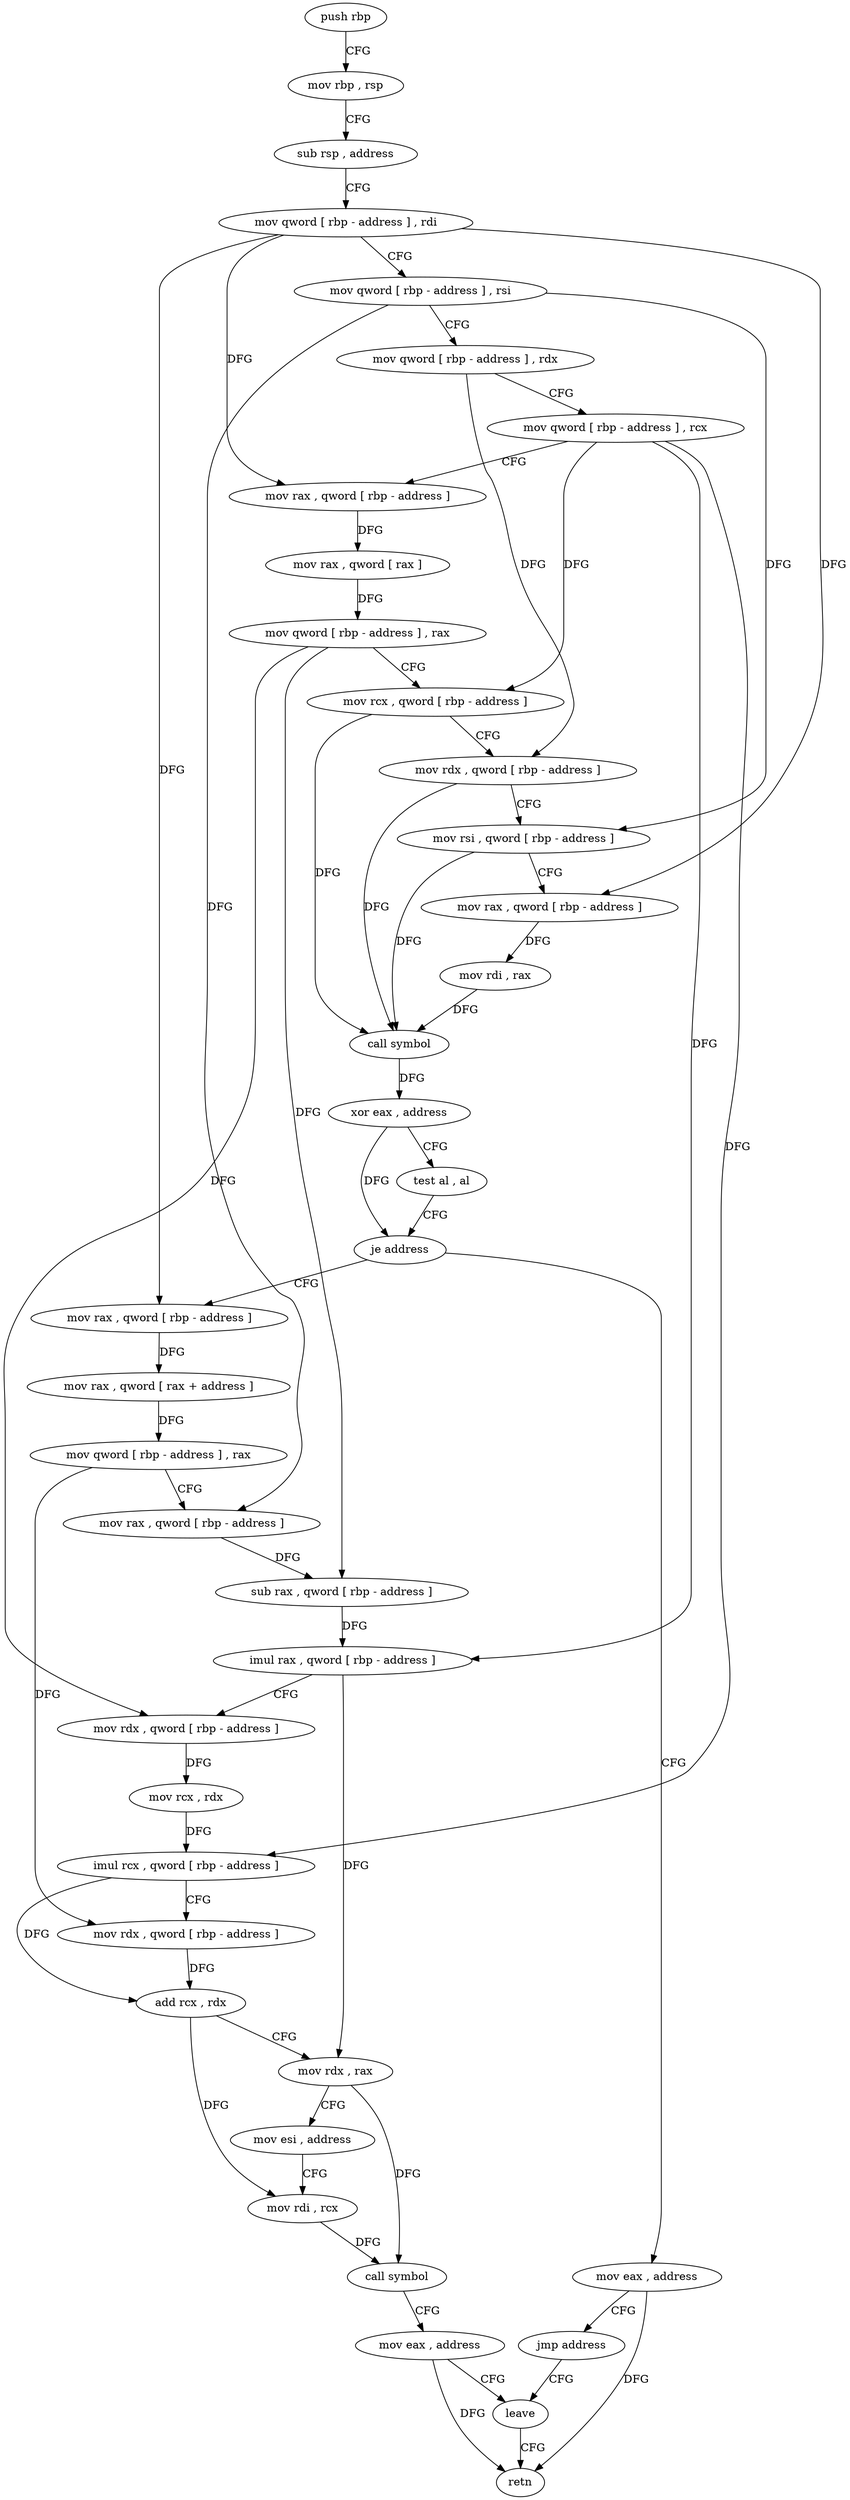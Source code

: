 digraph "func" {
"209100" [label = "push rbp" ]
"209101" [label = "mov rbp , rsp" ]
"209104" [label = "sub rsp , address" ]
"209108" [label = "mov qword [ rbp - address ] , rdi" ]
"209112" [label = "mov qword [ rbp - address ] , rsi" ]
"209116" [label = "mov qword [ rbp - address ] , rdx" ]
"209120" [label = "mov qword [ rbp - address ] , rcx" ]
"209124" [label = "mov rax , qword [ rbp - address ]" ]
"209128" [label = "mov rax , qword [ rax ]" ]
"209131" [label = "mov qword [ rbp - address ] , rax" ]
"209135" [label = "mov rcx , qword [ rbp - address ]" ]
"209139" [label = "mov rdx , qword [ rbp - address ]" ]
"209143" [label = "mov rsi , qword [ rbp - address ]" ]
"209147" [label = "mov rax , qword [ rbp - address ]" ]
"209151" [label = "mov rdi , rax" ]
"209154" [label = "call symbol" ]
"209159" [label = "xor eax , address" ]
"209162" [label = "test al , al" ]
"209164" [label = "je address" ]
"209173" [label = "mov rax , qword [ rbp - address ]" ]
"209166" [label = "mov eax , address" ]
"209177" [label = "mov rax , qword [ rax + address ]" ]
"209181" [label = "mov qword [ rbp - address ] , rax" ]
"209185" [label = "mov rax , qword [ rbp - address ]" ]
"209189" [label = "sub rax , qword [ rbp - address ]" ]
"209193" [label = "imul rax , qword [ rbp - address ]" ]
"209198" [label = "mov rdx , qword [ rbp - address ]" ]
"209202" [label = "mov rcx , rdx" ]
"209205" [label = "imul rcx , qword [ rbp - address ]" ]
"209210" [label = "mov rdx , qword [ rbp - address ]" ]
"209214" [label = "add rcx , rdx" ]
"209217" [label = "mov rdx , rax" ]
"209220" [label = "mov esi , address" ]
"209225" [label = "mov rdi , rcx" ]
"209228" [label = "call symbol" ]
"209233" [label = "mov eax , address" ]
"209238" [label = "leave" ]
"209171" [label = "jmp address" ]
"209239" [label = "retn" ]
"209100" -> "209101" [ label = "CFG" ]
"209101" -> "209104" [ label = "CFG" ]
"209104" -> "209108" [ label = "CFG" ]
"209108" -> "209112" [ label = "CFG" ]
"209108" -> "209124" [ label = "DFG" ]
"209108" -> "209147" [ label = "DFG" ]
"209108" -> "209173" [ label = "DFG" ]
"209112" -> "209116" [ label = "CFG" ]
"209112" -> "209143" [ label = "DFG" ]
"209112" -> "209185" [ label = "DFG" ]
"209116" -> "209120" [ label = "CFG" ]
"209116" -> "209139" [ label = "DFG" ]
"209120" -> "209124" [ label = "CFG" ]
"209120" -> "209135" [ label = "DFG" ]
"209120" -> "209193" [ label = "DFG" ]
"209120" -> "209205" [ label = "DFG" ]
"209124" -> "209128" [ label = "DFG" ]
"209128" -> "209131" [ label = "DFG" ]
"209131" -> "209135" [ label = "CFG" ]
"209131" -> "209189" [ label = "DFG" ]
"209131" -> "209198" [ label = "DFG" ]
"209135" -> "209139" [ label = "CFG" ]
"209135" -> "209154" [ label = "DFG" ]
"209139" -> "209143" [ label = "CFG" ]
"209139" -> "209154" [ label = "DFG" ]
"209143" -> "209147" [ label = "CFG" ]
"209143" -> "209154" [ label = "DFG" ]
"209147" -> "209151" [ label = "DFG" ]
"209151" -> "209154" [ label = "DFG" ]
"209154" -> "209159" [ label = "DFG" ]
"209159" -> "209162" [ label = "CFG" ]
"209159" -> "209164" [ label = "DFG" ]
"209162" -> "209164" [ label = "CFG" ]
"209164" -> "209173" [ label = "CFG" ]
"209164" -> "209166" [ label = "CFG" ]
"209173" -> "209177" [ label = "DFG" ]
"209166" -> "209171" [ label = "CFG" ]
"209166" -> "209239" [ label = "DFG" ]
"209177" -> "209181" [ label = "DFG" ]
"209181" -> "209185" [ label = "CFG" ]
"209181" -> "209210" [ label = "DFG" ]
"209185" -> "209189" [ label = "DFG" ]
"209189" -> "209193" [ label = "DFG" ]
"209193" -> "209198" [ label = "CFG" ]
"209193" -> "209217" [ label = "DFG" ]
"209198" -> "209202" [ label = "DFG" ]
"209202" -> "209205" [ label = "DFG" ]
"209205" -> "209210" [ label = "CFG" ]
"209205" -> "209214" [ label = "DFG" ]
"209210" -> "209214" [ label = "DFG" ]
"209214" -> "209217" [ label = "CFG" ]
"209214" -> "209225" [ label = "DFG" ]
"209217" -> "209220" [ label = "CFG" ]
"209217" -> "209228" [ label = "DFG" ]
"209220" -> "209225" [ label = "CFG" ]
"209225" -> "209228" [ label = "DFG" ]
"209228" -> "209233" [ label = "CFG" ]
"209233" -> "209238" [ label = "CFG" ]
"209233" -> "209239" [ label = "DFG" ]
"209238" -> "209239" [ label = "CFG" ]
"209171" -> "209238" [ label = "CFG" ]
}
